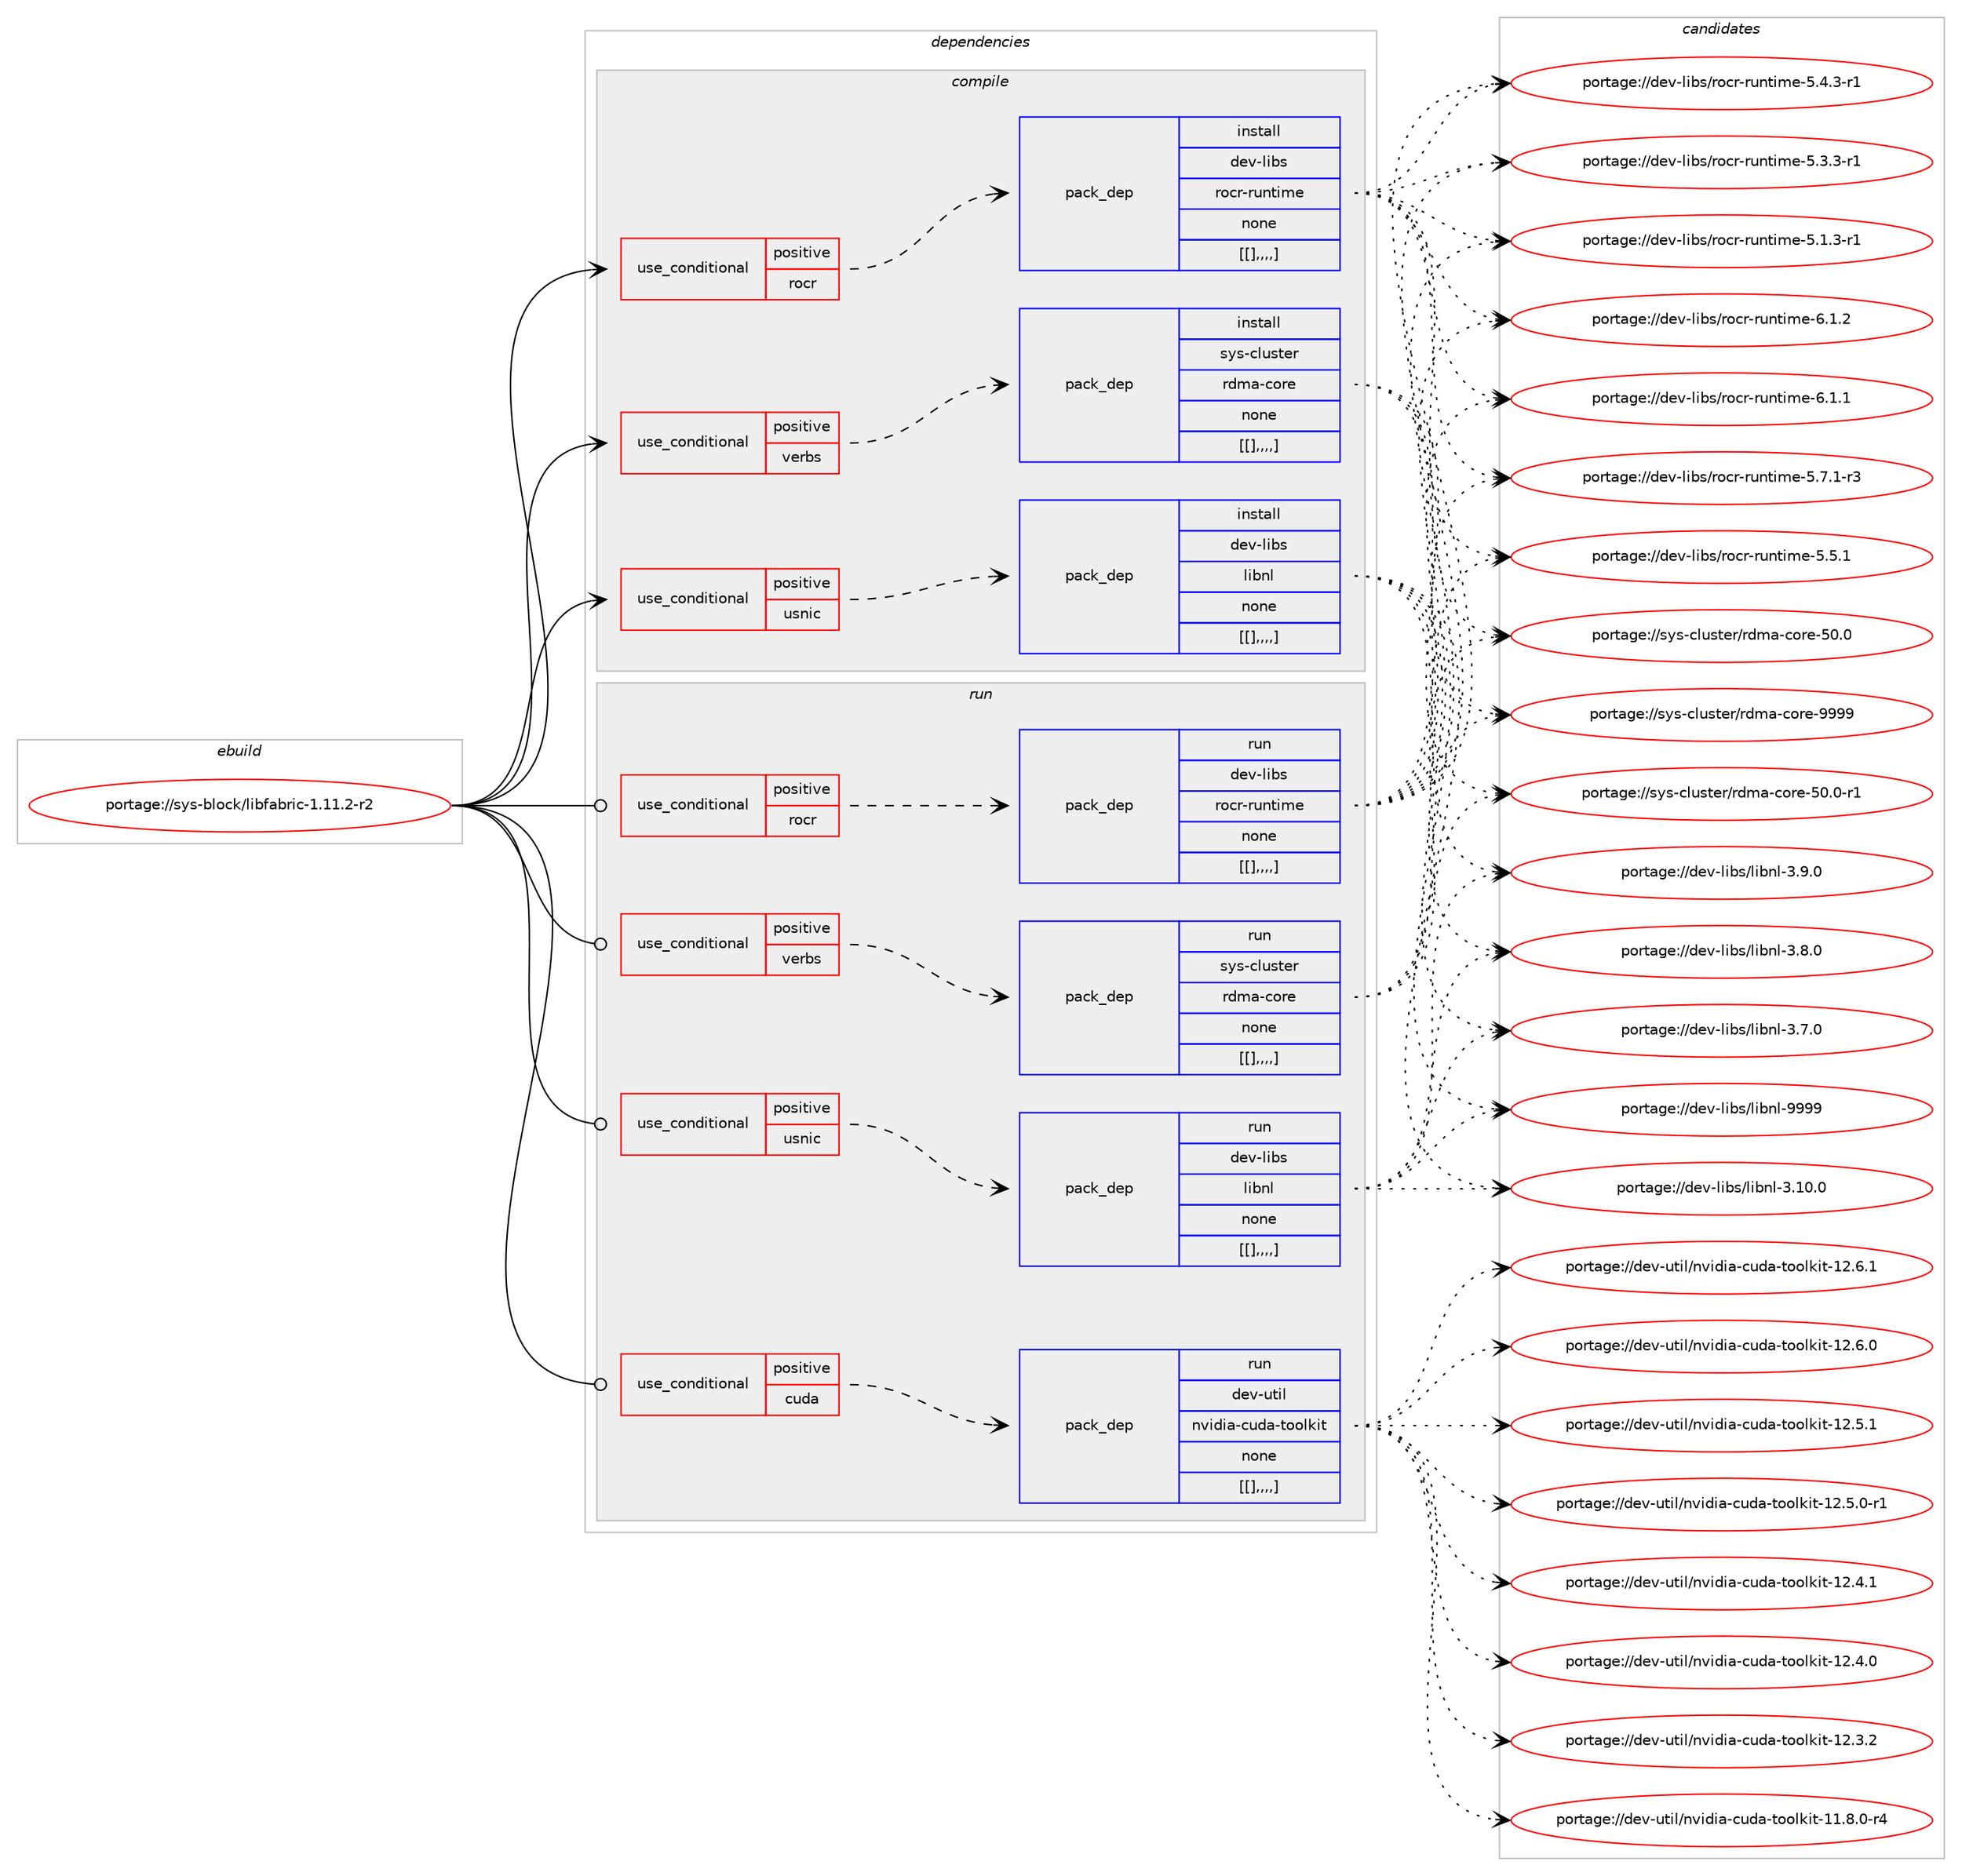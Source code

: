 digraph prolog {

# *************
# Graph options
# *************

newrank=true;
concentrate=true;
compound=true;
graph [rankdir=LR,fontname=Helvetica,fontsize=10,ranksep=1.5];#, ranksep=2.5, nodesep=0.2];
edge  [arrowhead=vee];
node  [fontname=Helvetica,fontsize=10];

# **********
# The ebuild
# **********

subgraph cluster_leftcol {
color=gray;
label=<<i>ebuild</i>>;
id [label="portage://sys-block/libfabric-1.11.2-r2", color=red, width=4, href="../sys-block/libfabric-1.11.2-r2.svg"];
}

# ****************
# The dependencies
# ****************

subgraph cluster_midcol {
color=gray;
label=<<i>dependencies</i>>;
subgraph cluster_compile {
fillcolor="#eeeeee";
style=filled;
label=<<i>compile</i>>;
subgraph cond117842 {
dependency444700 [label=<<TABLE BORDER="0" CELLBORDER="1" CELLSPACING="0" CELLPADDING="4"><TR><TD ROWSPAN="3" CELLPADDING="10">use_conditional</TD></TR><TR><TD>positive</TD></TR><TR><TD>rocr</TD></TR></TABLE>>, shape=none, color=red];
subgraph pack323794 {
dependency444701 [label=<<TABLE BORDER="0" CELLBORDER="1" CELLSPACING="0" CELLPADDING="4" WIDTH="220"><TR><TD ROWSPAN="6" CELLPADDING="30">pack_dep</TD></TR><TR><TD WIDTH="110">install</TD></TR><TR><TD>dev-libs</TD></TR><TR><TD>rocr-runtime</TD></TR><TR><TD>none</TD></TR><TR><TD>[[],,,,]</TD></TR></TABLE>>, shape=none, color=blue];
}
dependency444700:e -> dependency444701:w [weight=20,style="dashed",arrowhead="vee"];
}
id:e -> dependency444700:w [weight=20,style="solid",arrowhead="vee"];
subgraph cond117843 {
dependency444702 [label=<<TABLE BORDER="0" CELLBORDER="1" CELLSPACING="0" CELLPADDING="4"><TR><TD ROWSPAN="3" CELLPADDING="10">use_conditional</TD></TR><TR><TD>positive</TD></TR><TR><TD>usnic</TD></TR></TABLE>>, shape=none, color=red];
subgraph pack323795 {
dependency444703 [label=<<TABLE BORDER="0" CELLBORDER="1" CELLSPACING="0" CELLPADDING="4" WIDTH="220"><TR><TD ROWSPAN="6" CELLPADDING="30">pack_dep</TD></TR><TR><TD WIDTH="110">install</TD></TR><TR><TD>dev-libs</TD></TR><TR><TD>libnl</TD></TR><TR><TD>none</TD></TR><TR><TD>[[],,,,]</TD></TR></TABLE>>, shape=none, color=blue];
}
dependency444702:e -> dependency444703:w [weight=20,style="dashed",arrowhead="vee"];
}
id:e -> dependency444702:w [weight=20,style="solid",arrowhead="vee"];
subgraph cond117844 {
dependency444704 [label=<<TABLE BORDER="0" CELLBORDER="1" CELLSPACING="0" CELLPADDING="4"><TR><TD ROWSPAN="3" CELLPADDING="10">use_conditional</TD></TR><TR><TD>positive</TD></TR><TR><TD>verbs</TD></TR></TABLE>>, shape=none, color=red];
subgraph pack323796 {
dependency444705 [label=<<TABLE BORDER="0" CELLBORDER="1" CELLSPACING="0" CELLPADDING="4" WIDTH="220"><TR><TD ROWSPAN="6" CELLPADDING="30">pack_dep</TD></TR><TR><TD WIDTH="110">install</TD></TR><TR><TD>sys-cluster</TD></TR><TR><TD>rdma-core</TD></TR><TR><TD>none</TD></TR><TR><TD>[[],,,,]</TD></TR></TABLE>>, shape=none, color=blue];
}
dependency444704:e -> dependency444705:w [weight=20,style="dashed",arrowhead="vee"];
}
id:e -> dependency444704:w [weight=20,style="solid",arrowhead="vee"];
}
subgraph cluster_compileandrun {
fillcolor="#eeeeee";
style=filled;
label=<<i>compile and run</i>>;
}
subgraph cluster_run {
fillcolor="#eeeeee";
style=filled;
label=<<i>run</i>>;
subgraph cond117845 {
dependency444706 [label=<<TABLE BORDER="0" CELLBORDER="1" CELLSPACING="0" CELLPADDING="4"><TR><TD ROWSPAN="3" CELLPADDING="10">use_conditional</TD></TR><TR><TD>positive</TD></TR><TR><TD>cuda</TD></TR></TABLE>>, shape=none, color=red];
subgraph pack323797 {
dependency444707 [label=<<TABLE BORDER="0" CELLBORDER="1" CELLSPACING="0" CELLPADDING="4" WIDTH="220"><TR><TD ROWSPAN="6" CELLPADDING="30">pack_dep</TD></TR><TR><TD WIDTH="110">run</TD></TR><TR><TD>dev-util</TD></TR><TR><TD>nvidia-cuda-toolkit</TD></TR><TR><TD>none</TD></TR><TR><TD>[[],,,,]</TD></TR></TABLE>>, shape=none, color=blue];
}
dependency444706:e -> dependency444707:w [weight=20,style="dashed",arrowhead="vee"];
}
id:e -> dependency444706:w [weight=20,style="solid",arrowhead="odot"];
subgraph cond117846 {
dependency444708 [label=<<TABLE BORDER="0" CELLBORDER="1" CELLSPACING="0" CELLPADDING="4"><TR><TD ROWSPAN="3" CELLPADDING="10">use_conditional</TD></TR><TR><TD>positive</TD></TR><TR><TD>rocr</TD></TR></TABLE>>, shape=none, color=red];
subgraph pack323798 {
dependency444709 [label=<<TABLE BORDER="0" CELLBORDER="1" CELLSPACING="0" CELLPADDING="4" WIDTH="220"><TR><TD ROWSPAN="6" CELLPADDING="30">pack_dep</TD></TR><TR><TD WIDTH="110">run</TD></TR><TR><TD>dev-libs</TD></TR><TR><TD>rocr-runtime</TD></TR><TR><TD>none</TD></TR><TR><TD>[[],,,,]</TD></TR></TABLE>>, shape=none, color=blue];
}
dependency444708:e -> dependency444709:w [weight=20,style="dashed",arrowhead="vee"];
}
id:e -> dependency444708:w [weight=20,style="solid",arrowhead="odot"];
subgraph cond117847 {
dependency444710 [label=<<TABLE BORDER="0" CELLBORDER="1" CELLSPACING="0" CELLPADDING="4"><TR><TD ROWSPAN="3" CELLPADDING="10">use_conditional</TD></TR><TR><TD>positive</TD></TR><TR><TD>usnic</TD></TR></TABLE>>, shape=none, color=red];
subgraph pack323799 {
dependency444711 [label=<<TABLE BORDER="0" CELLBORDER="1" CELLSPACING="0" CELLPADDING="4" WIDTH="220"><TR><TD ROWSPAN="6" CELLPADDING="30">pack_dep</TD></TR><TR><TD WIDTH="110">run</TD></TR><TR><TD>dev-libs</TD></TR><TR><TD>libnl</TD></TR><TR><TD>none</TD></TR><TR><TD>[[],,,,]</TD></TR></TABLE>>, shape=none, color=blue];
}
dependency444710:e -> dependency444711:w [weight=20,style="dashed",arrowhead="vee"];
}
id:e -> dependency444710:w [weight=20,style="solid",arrowhead="odot"];
subgraph cond117848 {
dependency444712 [label=<<TABLE BORDER="0" CELLBORDER="1" CELLSPACING="0" CELLPADDING="4"><TR><TD ROWSPAN="3" CELLPADDING="10">use_conditional</TD></TR><TR><TD>positive</TD></TR><TR><TD>verbs</TD></TR></TABLE>>, shape=none, color=red];
subgraph pack323800 {
dependency444713 [label=<<TABLE BORDER="0" CELLBORDER="1" CELLSPACING="0" CELLPADDING="4" WIDTH="220"><TR><TD ROWSPAN="6" CELLPADDING="30">pack_dep</TD></TR><TR><TD WIDTH="110">run</TD></TR><TR><TD>sys-cluster</TD></TR><TR><TD>rdma-core</TD></TR><TR><TD>none</TD></TR><TR><TD>[[],,,,]</TD></TR></TABLE>>, shape=none, color=blue];
}
dependency444712:e -> dependency444713:w [weight=20,style="dashed",arrowhead="vee"];
}
id:e -> dependency444712:w [weight=20,style="solid",arrowhead="odot"];
}
}

# **************
# The candidates
# **************

subgraph cluster_choices {
rank=same;
color=gray;
label=<<i>candidates</i>>;

subgraph choice323794 {
color=black;
nodesep=1;
choice1001011184510810598115471141119911445114117110116105109101455446494650 [label="portage://dev-libs/rocr-runtime-6.1.2", color=red, width=4,href="../dev-libs/rocr-runtime-6.1.2.svg"];
choice1001011184510810598115471141119911445114117110116105109101455446494649 [label="portage://dev-libs/rocr-runtime-6.1.1", color=red, width=4,href="../dev-libs/rocr-runtime-6.1.1.svg"];
choice10010111845108105981154711411199114451141171101161051091014553465546494511451 [label="portage://dev-libs/rocr-runtime-5.7.1-r3", color=red, width=4,href="../dev-libs/rocr-runtime-5.7.1-r3.svg"];
choice1001011184510810598115471141119911445114117110116105109101455346534649 [label="portage://dev-libs/rocr-runtime-5.5.1", color=red, width=4,href="../dev-libs/rocr-runtime-5.5.1.svg"];
choice10010111845108105981154711411199114451141171101161051091014553465246514511449 [label="portage://dev-libs/rocr-runtime-5.4.3-r1", color=red, width=4,href="../dev-libs/rocr-runtime-5.4.3-r1.svg"];
choice10010111845108105981154711411199114451141171101161051091014553465146514511449 [label="portage://dev-libs/rocr-runtime-5.3.3-r1", color=red, width=4,href="../dev-libs/rocr-runtime-5.3.3-r1.svg"];
choice10010111845108105981154711411199114451141171101161051091014553464946514511449 [label="portage://dev-libs/rocr-runtime-5.1.3-r1", color=red, width=4,href="../dev-libs/rocr-runtime-5.1.3-r1.svg"];
dependency444701:e -> choice1001011184510810598115471141119911445114117110116105109101455446494650:w [style=dotted,weight="100"];
dependency444701:e -> choice1001011184510810598115471141119911445114117110116105109101455446494649:w [style=dotted,weight="100"];
dependency444701:e -> choice10010111845108105981154711411199114451141171101161051091014553465546494511451:w [style=dotted,weight="100"];
dependency444701:e -> choice1001011184510810598115471141119911445114117110116105109101455346534649:w [style=dotted,weight="100"];
dependency444701:e -> choice10010111845108105981154711411199114451141171101161051091014553465246514511449:w [style=dotted,weight="100"];
dependency444701:e -> choice10010111845108105981154711411199114451141171101161051091014553465146514511449:w [style=dotted,weight="100"];
dependency444701:e -> choice10010111845108105981154711411199114451141171101161051091014553464946514511449:w [style=dotted,weight="100"];
}
subgraph choice323795 {
color=black;
nodesep=1;
choice100101118451081059811547108105981101084557575757 [label="portage://dev-libs/libnl-9999", color=red, width=4,href="../dev-libs/libnl-9999.svg"];
choice1001011184510810598115471081059811010845514649484648 [label="portage://dev-libs/libnl-3.10.0", color=red, width=4,href="../dev-libs/libnl-3.10.0.svg"];
choice10010111845108105981154710810598110108455146574648 [label="portage://dev-libs/libnl-3.9.0", color=red, width=4,href="../dev-libs/libnl-3.9.0.svg"];
choice10010111845108105981154710810598110108455146564648 [label="portage://dev-libs/libnl-3.8.0", color=red, width=4,href="../dev-libs/libnl-3.8.0.svg"];
choice10010111845108105981154710810598110108455146554648 [label="portage://dev-libs/libnl-3.7.0", color=red, width=4,href="../dev-libs/libnl-3.7.0.svg"];
dependency444703:e -> choice100101118451081059811547108105981101084557575757:w [style=dotted,weight="100"];
dependency444703:e -> choice1001011184510810598115471081059811010845514649484648:w [style=dotted,weight="100"];
dependency444703:e -> choice10010111845108105981154710810598110108455146574648:w [style=dotted,weight="100"];
dependency444703:e -> choice10010111845108105981154710810598110108455146564648:w [style=dotted,weight="100"];
dependency444703:e -> choice10010111845108105981154710810598110108455146554648:w [style=dotted,weight="100"];
}
subgraph choice323796 {
color=black;
nodesep=1;
choice1151211154599108117115116101114471141001099745991111141014557575757 [label="portage://sys-cluster/rdma-core-9999", color=red, width=4,href="../sys-cluster/rdma-core-9999.svg"];
choice11512111545991081171151161011144711410010997459911111410145534846484511449 [label="portage://sys-cluster/rdma-core-50.0-r1", color=red, width=4,href="../sys-cluster/rdma-core-50.0-r1.svg"];
choice1151211154599108117115116101114471141001099745991111141014553484648 [label="portage://sys-cluster/rdma-core-50.0", color=red, width=4,href="../sys-cluster/rdma-core-50.0.svg"];
dependency444705:e -> choice1151211154599108117115116101114471141001099745991111141014557575757:w [style=dotted,weight="100"];
dependency444705:e -> choice11512111545991081171151161011144711410010997459911111410145534846484511449:w [style=dotted,weight="100"];
dependency444705:e -> choice1151211154599108117115116101114471141001099745991111141014553484648:w [style=dotted,weight="100"];
}
subgraph choice323797 {
color=black;
nodesep=1;
choice1001011184511711610510847110118105100105974599117100974511611111110810710511645495046544649 [label="portage://dev-util/nvidia-cuda-toolkit-12.6.1", color=red, width=4,href="../dev-util/nvidia-cuda-toolkit-12.6.1.svg"];
choice1001011184511711610510847110118105100105974599117100974511611111110810710511645495046544648 [label="portage://dev-util/nvidia-cuda-toolkit-12.6.0", color=red, width=4,href="../dev-util/nvidia-cuda-toolkit-12.6.0.svg"];
choice1001011184511711610510847110118105100105974599117100974511611111110810710511645495046534649 [label="portage://dev-util/nvidia-cuda-toolkit-12.5.1", color=red, width=4,href="../dev-util/nvidia-cuda-toolkit-12.5.1.svg"];
choice10010111845117116105108471101181051001059745991171009745116111111108107105116454950465346484511449 [label="portage://dev-util/nvidia-cuda-toolkit-12.5.0-r1", color=red, width=4,href="../dev-util/nvidia-cuda-toolkit-12.5.0-r1.svg"];
choice1001011184511711610510847110118105100105974599117100974511611111110810710511645495046524649 [label="portage://dev-util/nvidia-cuda-toolkit-12.4.1", color=red, width=4,href="../dev-util/nvidia-cuda-toolkit-12.4.1.svg"];
choice1001011184511711610510847110118105100105974599117100974511611111110810710511645495046524648 [label="portage://dev-util/nvidia-cuda-toolkit-12.4.0", color=red, width=4,href="../dev-util/nvidia-cuda-toolkit-12.4.0.svg"];
choice1001011184511711610510847110118105100105974599117100974511611111110810710511645495046514650 [label="portage://dev-util/nvidia-cuda-toolkit-12.3.2", color=red, width=4,href="../dev-util/nvidia-cuda-toolkit-12.3.2.svg"];
choice10010111845117116105108471101181051001059745991171009745116111111108107105116454949465646484511452 [label="portage://dev-util/nvidia-cuda-toolkit-11.8.0-r4", color=red, width=4,href="../dev-util/nvidia-cuda-toolkit-11.8.0-r4.svg"];
dependency444707:e -> choice1001011184511711610510847110118105100105974599117100974511611111110810710511645495046544649:w [style=dotted,weight="100"];
dependency444707:e -> choice1001011184511711610510847110118105100105974599117100974511611111110810710511645495046544648:w [style=dotted,weight="100"];
dependency444707:e -> choice1001011184511711610510847110118105100105974599117100974511611111110810710511645495046534649:w [style=dotted,weight="100"];
dependency444707:e -> choice10010111845117116105108471101181051001059745991171009745116111111108107105116454950465346484511449:w [style=dotted,weight="100"];
dependency444707:e -> choice1001011184511711610510847110118105100105974599117100974511611111110810710511645495046524649:w [style=dotted,weight="100"];
dependency444707:e -> choice1001011184511711610510847110118105100105974599117100974511611111110810710511645495046524648:w [style=dotted,weight="100"];
dependency444707:e -> choice1001011184511711610510847110118105100105974599117100974511611111110810710511645495046514650:w [style=dotted,weight="100"];
dependency444707:e -> choice10010111845117116105108471101181051001059745991171009745116111111108107105116454949465646484511452:w [style=dotted,weight="100"];
}
subgraph choice323798 {
color=black;
nodesep=1;
choice1001011184510810598115471141119911445114117110116105109101455446494650 [label="portage://dev-libs/rocr-runtime-6.1.2", color=red, width=4,href="../dev-libs/rocr-runtime-6.1.2.svg"];
choice1001011184510810598115471141119911445114117110116105109101455446494649 [label="portage://dev-libs/rocr-runtime-6.1.1", color=red, width=4,href="../dev-libs/rocr-runtime-6.1.1.svg"];
choice10010111845108105981154711411199114451141171101161051091014553465546494511451 [label="portage://dev-libs/rocr-runtime-5.7.1-r3", color=red, width=4,href="../dev-libs/rocr-runtime-5.7.1-r3.svg"];
choice1001011184510810598115471141119911445114117110116105109101455346534649 [label="portage://dev-libs/rocr-runtime-5.5.1", color=red, width=4,href="../dev-libs/rocr-runtime-5.5.1.svg"];
choice10010111845108105981154711411199114451141171101161051091014553465246514511449 [label="portage://dev-libs/rocr-runtime-5.4.3-r1", color=red, width=4,href="../dev-libs/rocr-runtime-5.4.3-r1.svg"];
choice10010111845108105981154711411199114451141171101161051091014553465146514511449 [label="portage://dev-libs/rocr-runtime-5.3.3-r1", color=red, width=4,href="../dev-libs/rocr-runtime-5.3.3-r1.svg"];
choice10010111845108105981154711411199114451141171101161051091014553464946514511449 [label="portage://dev-libs/rocr-runtime-5.1.3-r1", color=red, width=4,href="../dev-libs/rocr-runtime-5.1.3-r1.svg"];
dependency444709:e -> choice1001011184510810598115471141119911445114117110116105109101455446494650:w [style=dotted,weight="100"];
dependency444709:e -> choice1001011184510810598115471141119911445114117110116105109101455446494649:w [style=dotted,weight="100"];
dependency444709:e -> choice10010111845108105981154711411199114451141171101161051091014553465546494511451:w [style=dotted,weight="100"];
dependency444709:e -> choice1001011184510810598115471141119911445114117110116105109101455346534649:w [style=dotted,weight="100"];
dependency444709:e -> choice10010111845108105981154711411199114451141171101161051091014553465246514511449:w [style=dotted,weight="100"];
dependency444709:e -> choice10010111845108105981154711411199114451141171101161051091014553465146514511449:w [style=dotted,weight="100"];
dependency444709:e -> choice10010111845108105981154711411199114451141171101161051091014553464946514511449:w [style=dotted,weight="100"];
}
subgraph choice323799 {
color=black;
nodesep=1;
choice100101118451081059811547108105981101084557575757 [label="portage://dev-libs/libnl-9999", color=red, width=4,href="../dev-libs/libnl-9999.svg"];
choice1001011184510810598115471081059811010845514649484648 [label="portage://dev-libs/libnl-3.10.0", color=red, width=4,href="../dev-libs/libnl-3.10.0.svg"];
choice10010111845108105981154710810598110108455146574648 [label="portage://dev-libs/libnl-3.9.0", color=red, width=4,href="../dev-libs/libnl-3.9.0.svg"];
choice10010111845108105981154710810598110108455146564648 [label="portage://dev-libs/libnl-3.8.0", color=red, width=4,href="../dev-libs/libnl-3.8.0.svg"];
choice10010111845108105981154710810598110108455146554648 [label="portage://dev-libs/libnl-3.7.0", color=red, width=4,href="../dev-libs/libnl-3.7.0.svg"];
dependency444711:e -> choice100101118451081059811547108105981101084557575757:w [style=dotted,weight="100"];
dependency444711:e -> choice1001011184510810598115471081059811010845514649484648:w [style=dotted,weight="100"];
dependency444711:e -> choice10010111845108105981154710810598110108455146574648:w [style=dotted,weight="100"];
dependency444711:e -> choice10010111845108105981154710810598110108455146564648:w [style=dotted,weight="100"];
dependency444711:e -> choice10010111845108105981154710810598110108455146554648:w [style=dotted,weight="100"];
}
subgraph choice323800 {
color=black;
nodesep=1;
choice1151211154599108117115116101114471141001099745991111141014557575757 [label="portage://sys-cluster/rdma-core-9999", color=red, width=4,href="../sys-cluster/rdma-core-9999.svg"];
choice11512111545991081171151161011144711410010997459911111410145534846484511449 [label="portage://sys-cluster/rdma-core-50.0-r1", color=red, width=4,href="../sys-cluster/rdma-core-50.0-r1.svg"];
choice1151211154599108117115116101114471141001099745991111141014553484648 [label="portage://sys-cluster/rdma-core-50.0", color=red, width=4,href="../sys-cluster/rdma-core-50.0.svg"];
dependency444713:e -> choice1151211154599108117115116101114471141001099745991111141014557575757:w [style=dotted,weight="100"];
dependency444713:e -> choice11512111545991081171151161011144711410010997459911111410145534846484511449:w [style=dotted,weight="100"];
dependency444713:e -> choice1151211154599108117115116101114471141001099745991111141014553484648:w [style=dotted,weight="100"];
}
}

}
